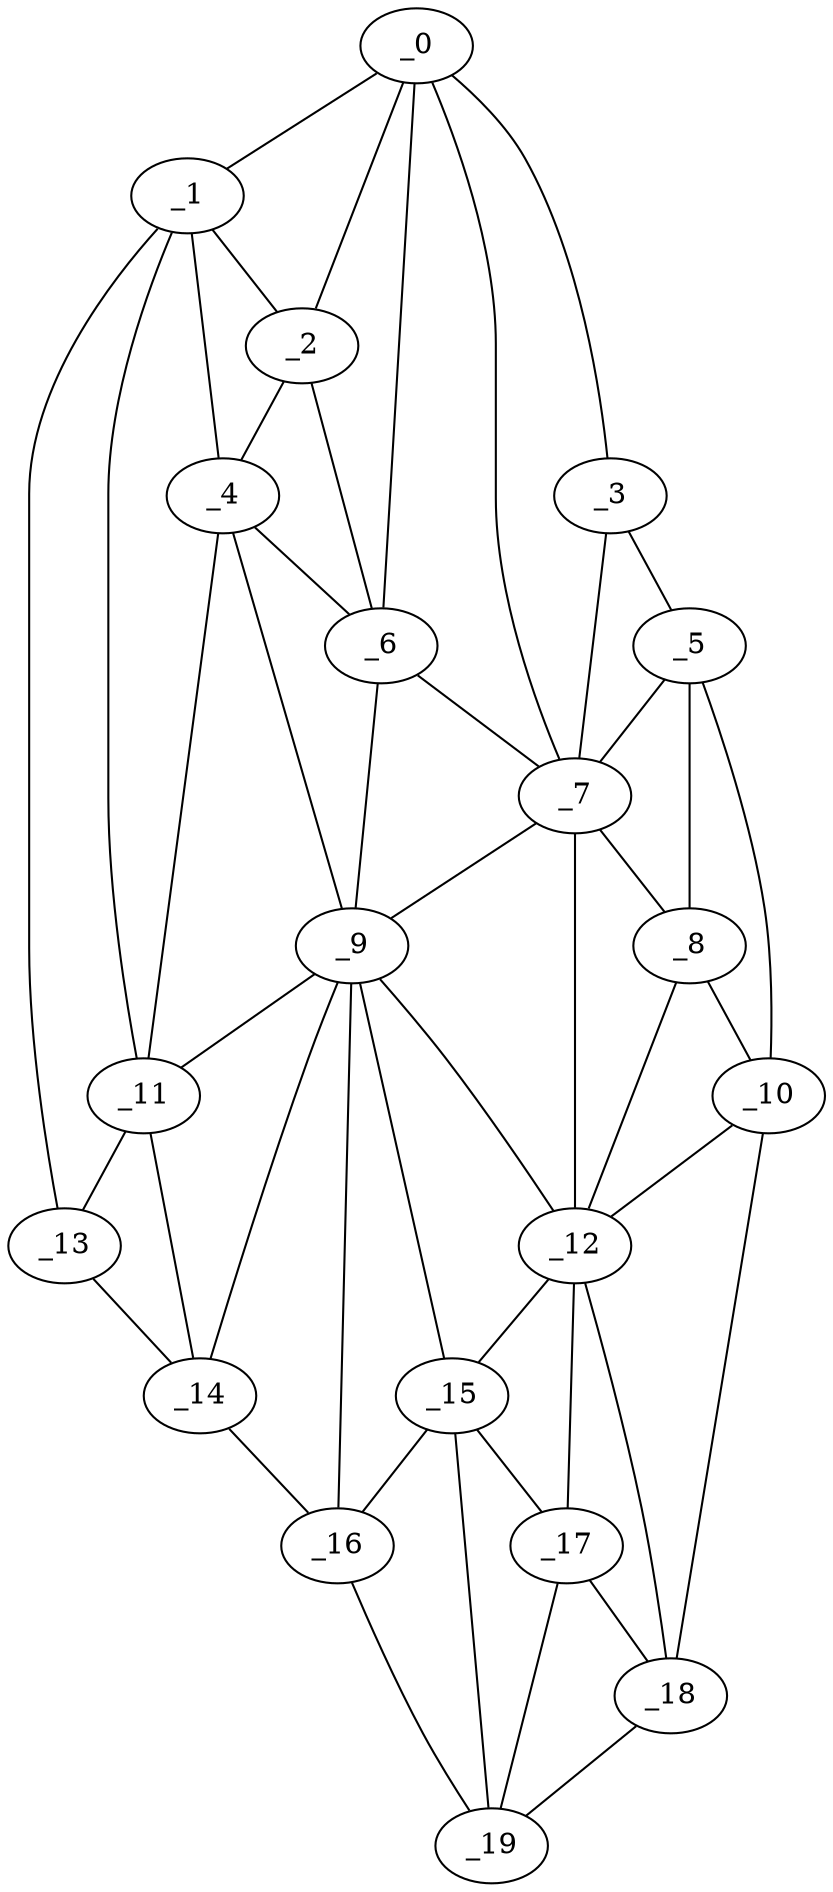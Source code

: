 graph "obj48__45.gxl" {
	_0	 [x=17,
		y=66];
	_1	 [x=20,
		y=11];
	_0 -- _1	 [valence=1];
	_2	 [x=20,
		y=42];
	_0 -- _2	 [valence=1];
	_3	 [x=24,
		y=78];
	_0 -- _3	 [valence=1];
	_6	 [x=36,
		y=46];
	_0 -- _6	 [valence=2];
	_7	 [x=36,
		y=79];
	_0 -- _7	 [valence=2];
	_1 -- _2	 [valence=1];
	_4	 [x=34,
		y=13];
	_1 -- _4	 [valence=2];
	_11	 [x=48,
		y=8];
	_1 -- _11	 [valence=1];
	_13	 [x=57,
		y=3];
	_1 -- _13	 [valence=1];
	_2 -- _4	 [valence=2];
	_2 -- _6	 [valence=2];
	_5	 [x=35,
		y=94];
	_3 -- _5	 [valence=1];
	_3 -- _7	 [valence=2];
	_4 -- _6	 [valence=1];
	_9	 [x=44,
		y=47];
	_4 -- _9	 [valence=2];
	_4 -- _11	 [valence=2];
	_5 -- _7	 [valence=1];
	_8	 [x=42,
		y=93];
	_5 -- _8	 [valence=2];
	_10	 [x=45,
		y=98];
	_5 -- _10	 [valence=1];
	_6 -- _7	 [valence=2];
	_6 -- _9	 [valence=2];
	_7 -- _8	 [valence=2];
	_7 -- _9	 [valence=1];
	_12	 [x=49,
		y=79];
	_7 -- _12	 [valence=1];
	_8 -- _10	 [valence=2];
	_8 -- _12	 [valence=2];
	_9 -- _11	 [valence=2];
	_9 -- _12	 [valence=2];
	_14	 [x=63,
		y=6];
	_9 -- _14	 [valence=2];
	_15	 [x=69,
		y=61];
	_9 -- _15	 [valence=1];
	_16	 [x=80,
		y=19];
	_9 -- _16	 [valence=2];
	_10 -- _12	 [valence=2];
	_18	 [x=108,
		y=114];
	_10 -- _18	 [valence=1];
	_11 -- _13	 [valence=2];
	_11 -- _14	 [valence=2];
	_12 -- _15	 [valence=2];
	_17	 [x=108,
		y=74];
	_12 -- _17	 [valence=2];
	_12 -- _18	 [valence=2];
	_13 -- _14	 [valence=1];
	_14 -- _16	 [valence=1];
	_15 -- _16	 [valence=2];
	_15 -- _17	 [valence=2];
	_19	 [x=110,
		y=65];
	_15 -- _19	 [valence=2];
	_16 -- _19	 [valence=1];
	_17 -- _18	 [valence=2];
	_17 -- _19	 [valence=2];
	_18 -- _19	 [valence=1];
}
